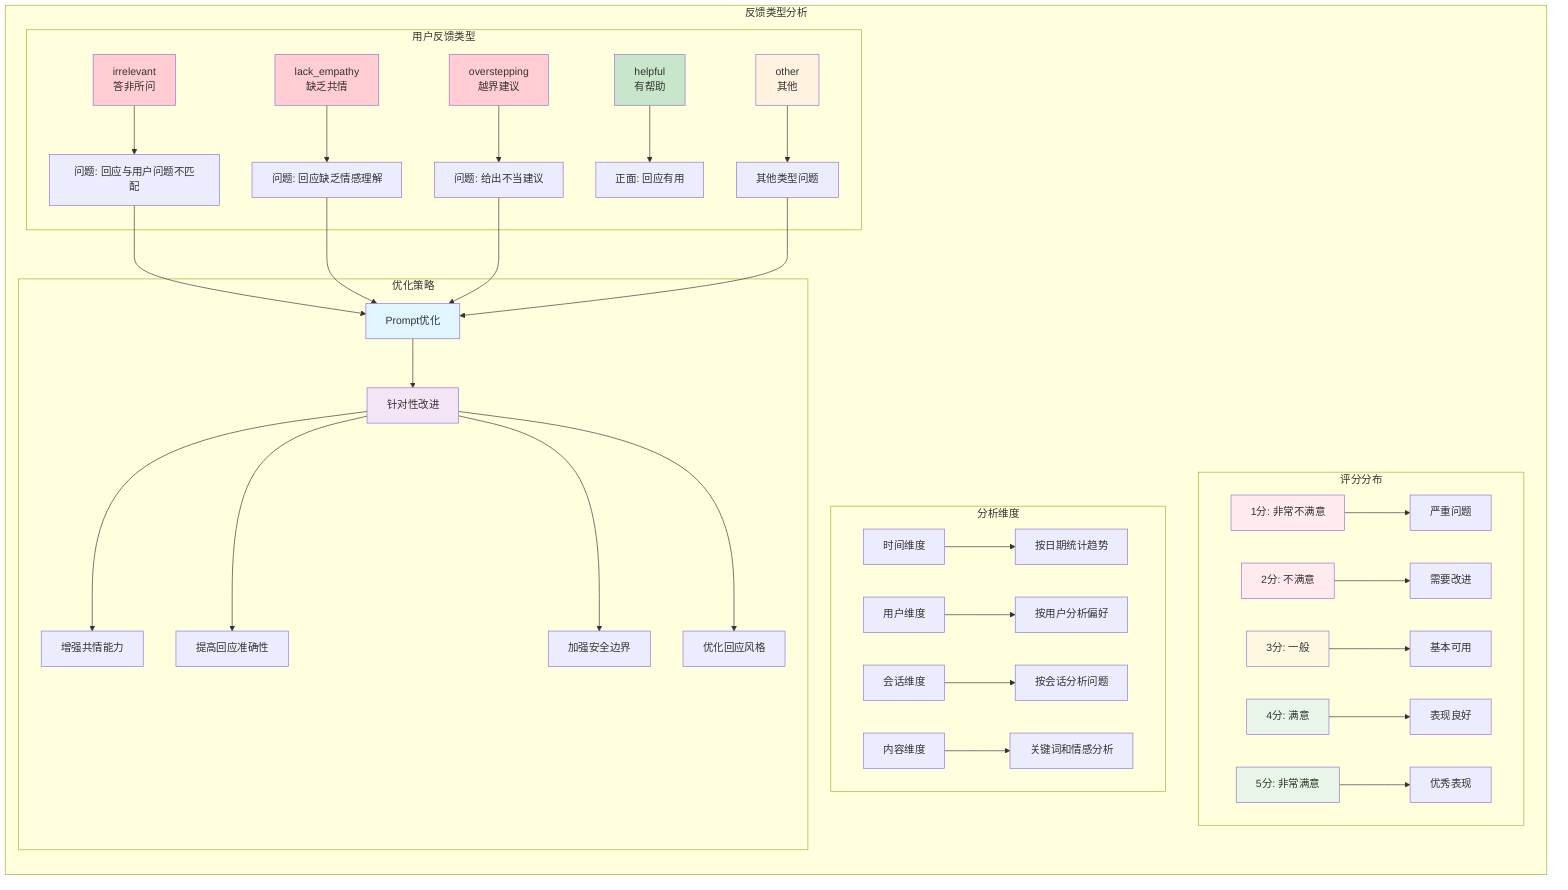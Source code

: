 graph LR
    subgraph "反馈类型分析"
        subgraph "用户反馈类型"
            A[irrelevant<br/>答非所问] --> A1[问题: 回应与用户问题不匹配]
            B[lack_empathy<br/>缺乏共情] --> B1[问题: 回应缺乏情感理解]
            C[overstepping<br/>越界建议] --> C1[问题: 给出不当建议]
            D[helpful<br/>有帮助] --> D1[正面: 回应有用]
            E[other<br/>其他] --> E1[其他类型问题]
        end
        
        subgraph "评分分布"
            F[1分: 非常不满意] --> F1[严重问题]
            G[2分: 不满意] --> G1[需要改进]
            H[3分: 一般] --> H1[基本可用]
            I[4分: 满意] --> I1[表现良好]
            J[5分: 非常满意] --> J1[优秀表现]
        end
        
        subgraph "分析维度"
            K[时间维度] --> K1[按日期统计趋势]
            L[用户维度] --> L1[按用户分析偏好]
            M[会话维度] --> M1[按会话分析问题]
            N[内容维度] --> N1[关键词和情感分析]
        end
        
        subgraph "优化策略"
            A1 --> O[Prompt优化]
            B1 --> O
            C1 --> O
            E1 --> O
            
            O --> P[针对性改进]
            P --> P1[增强共情能力]
            P --> P2[提高回应准确性]
            P --> P3[加强安全边界]
            P --> P4[优化回应风格]
        end
    end
    
    style A fill:#ffcdd2
    style B fill:#ffcdd2
    style C fill:#ffcdd2
    style D fill:#c8e6c9
    style E fill:#fff3e0
    style F fill:#ffebee
    style G fill:#ffebee
    style H fill:#fff8e1
    style I fill:#e8f5e9
    style J fill:#e8f5e9
    style O fill:#e1f5fe
    style P fill:#f3e5f5